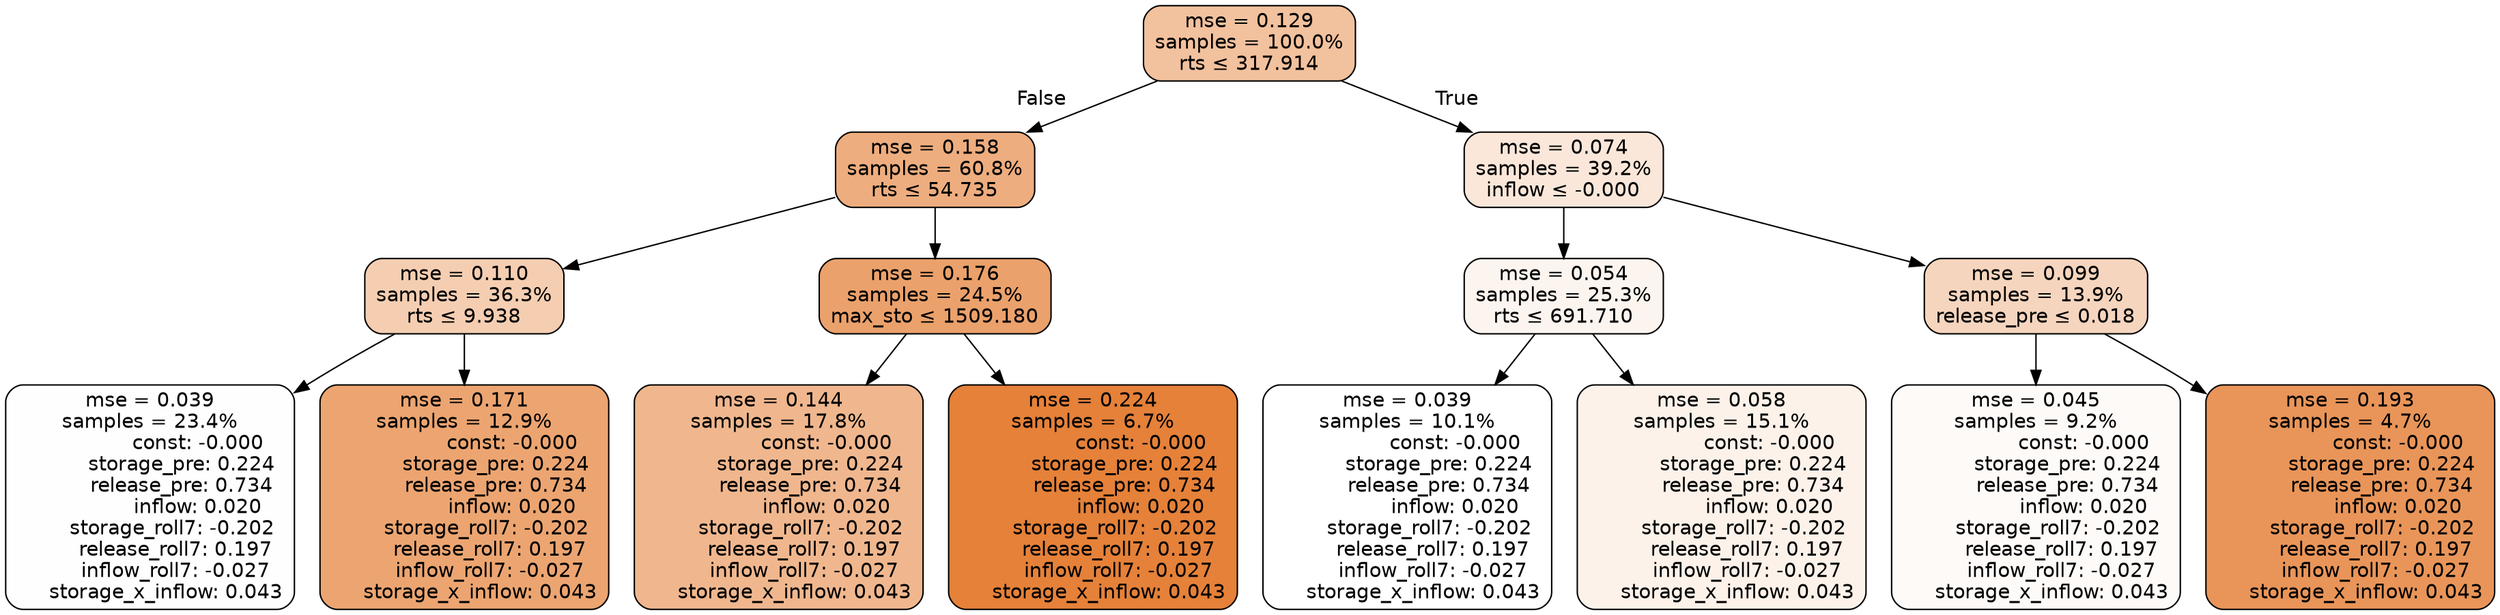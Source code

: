 digraph tree {
node [shape=rectangle, style="filled, rounded", color="black", fontname=helvetica] ;
edge [fontname=helvetica] ;
	"0" [label="mse = 0.129
samples = 100.0%
rts &le; 317.914", fillcolor="#f2c19e"]
	"1" [label="mse = 0.158
samples = 60.8%
rts &le; 54.735", fillcolor="#eead7f"]
	"2" [label="mse = 0.110
samples = 36.3%
rts &le; 9.938", fillcolor="#f5ceb2"]
	"3" [label="mse = 0.039
samples = 23.4%
               const: -0.000
          storage_pre: 0.224
          release_pre: 0.734
               inflow: 0.020
       storage_roll7: -0.202
        release_roll7: 0.197
        inflow_roll7: -0.027
     storage_x_inflow: 0.043", fillcolor="#fefefe"]
	"4" [label="mse = 0.171
samples = 12.9%
               const: -0.000
          storage_pre: 0.224
          release_pre: 0.734
               inflow: 0.020
       storage_roll7: -0.202
        release_roll7: 0.197
        inflow_roll7: -0.027
     storage_x_inflow: 0.043", fillcolor="#eca571"]
	"5" [label="mse = 0.176
samples = 24.5%
max_sto &le; 1509.180", fillcolor="#eba16b"]
	"6" [label="mse = 0.144
samples = 17.8%
               const: -0.000
          storage_pre: 0.224
          release_pre: 0.734
               inflow: 0.020
       storage_roll7: -0.202
        release_roll7: 0.197
        inflow_roll7: -0.027
     storage_x_inflow: 0.043", fillcolor="#f0b78e"]
	"7" [label="mse = 0.224
samples = 6.7%
               const: -0.000
          storage_pre: 0.224
          release_pre: 0.734
               inflow: 0.020
       storage_roll7: -0.202
        release_roll7: 0.197
        inflow_roll7: -0.027
     storage_x_inflow: 0.043", fillcolor="#e58139"]
	"8" [label="mse = 0.074
samples = 39.2%
inflow &le; -0.000", fillcolor="#fae7d9"]
	"9" [label="mse = 0.054
samples = 25.3%
rts &le; 691.710", fillcolor="#fcf4ef"]
	"10" [label="mse = 0.039
samples = 10.1%
               const: -0.000
          storage_pre: 0.224
          release_pre: 0.734
               inflow: 0.020
       storage_roll7: -0.202
        release_roll7: 0.197
        inflow_roll7: -0.027
     storage_x_inflow: 0.043", fillcolor="#ffffff"]
	"11" [label="mse = 0.058
samples = 15.1%
               const: -0.000
          storage_pre: 0.224
          release_pre: 0.734
               inflow: 0.020
       storage_roll7: -0.202
        release_roll7: 0.197
        inflow_roll7: -0.027
     storage_x_inflow: 0.043", fillcolor="#fcf2ea"]
	"12" [label="mse = 0.099
samples = 13.9%
release_pre &le; 0.018", fillcolor="#f6d5be"]
	"13" [label="mse = 0.045
samples = 9.2%
               const: -0.000
          storage_pre: 0.224
          release_pre: 0.734
               inflow: 0.020
       storage_roll7: -0.202
        release_roll7: 0.197
        inflow_roll7: -0.027
     storage_x_inflow: 0.043", fillcolor="#fefaf8"]
	"14" [label="mse = 0.193
samples = 4.7%
               const: -0.000
          storage_pre: 0.224
          release_pre: 0.734
               inflow: 0.020
       storage_roll7: -0.202
        release_roll7: 0.197
        inflow_roll7: -0.027
     storage_x_inflow: 0.043", fillcolor="#e99559"]

	"0" -> "1" [labeldistance=2.5, labelangle=45, headlabel="False"]
	"1" -> "2"
	"2" -> "3"
	"2" -> "4"
	"1" -> "5"
	"5" -> "6"
	"5" -> "7"
	"0" -> "8" [labeldistance=2.5, labelangle=-45, headlabel="True"]
	"8" -> "9"
	"9" -> "10"
	"9" -> "11"
	"8" -> "12"
	"12" -> "13"
	"12" -> "14"
}